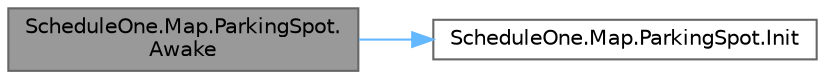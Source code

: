 digraph "ScheduleOne.Map.ParkingSpot.Awake"
{
 // LATEX_PDF_SIZE
  bgcolor="transparent";
  edge [fontname=Helvetica,fontsize=10,labelfontname=Helvetica,labelfontsize=10];
  node [fontname=Helvetica,fontsize=10,shape=box,height=0.2,width=0.4];
  rankdir="LR";
  Node1 [id="Node000001",label="ScheduleOne.Map.ParkingSpot.\lAwake",height=0.2,width=0.4,color="gray40", fillcolor="grey60", style="filled", fontcolor="black",tooltip=" "];
  Node1 -> Node2 [id="edge1_Node000001_Node000002",color="steelblue1",style="solid",tooltip=" "];
  Node2 [id="Node000002",label="ScheduleOne.Map.ParkingSpot.Init",height=0.2,width=0.4,color="grey40", fillcolor="white", style="filled",URL="$class_schedule_one_1_1_map_1_1_parking_spot.html#a4d4d052c57d8a3bf76a39259d143bc0b",tooltip=" "];
}
